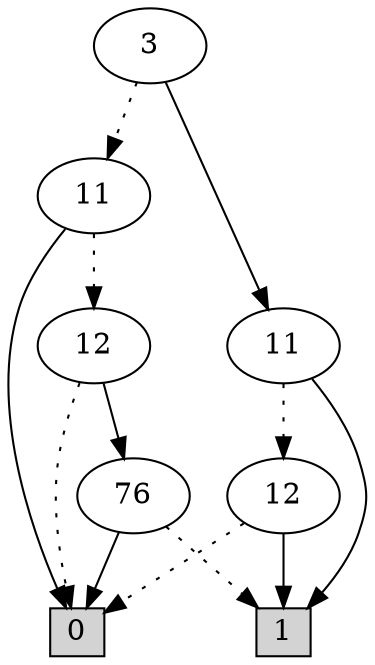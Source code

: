 digraph G {
0 [shape=box, label="0", style=filled, shape=box, height=0.3, width=0.3];
1 [shape=box, label="1", style=filled, shape=box, height=0.3, width=0.3];
172130 [label="3"];
172130 -> 133860 [style=dotted];
172130 -> 4290 [style=filled];
133860 [label="11"];
133860 -> 133859 [style=dotted];
133860 -> 0 [style=filled];
133859 [label="12"];
133859 -> 0 [style=dotted];
133859 -> 155 [style=filled];
155 [label="76"];
155 -> 1 [style=dotted];
155 -> 0 [style=filled];
4290 [label="11"];
4290 -> 26 [style=dotted];
4290 -> 1 [style=filled];
26 [label="12"];
26 -> 0 [style=dotted];
26 -> 1 [style=filled];
}
